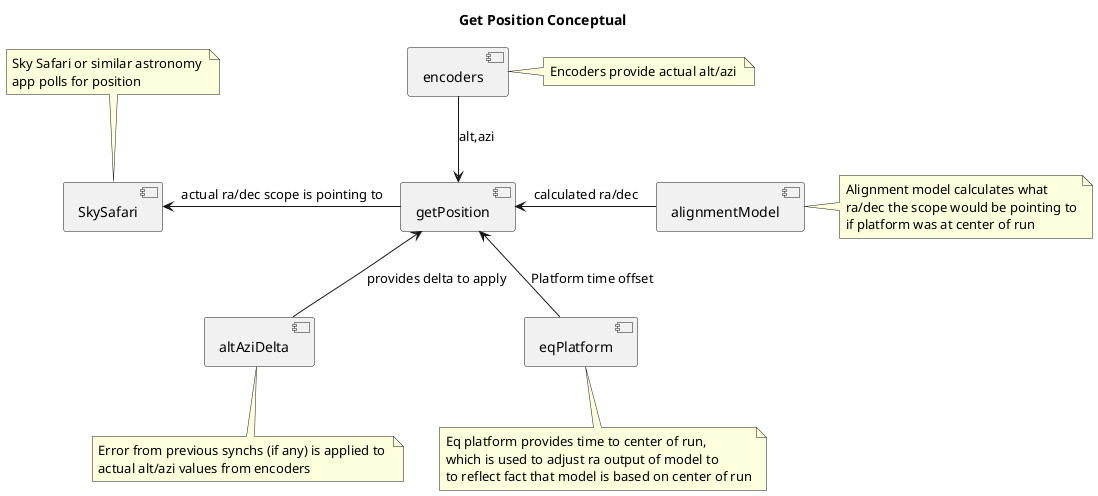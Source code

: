 @startuml GetPositionConceptual
title  Get Position Conceptual
component SkySafari
note top
Sky Safari or similar astronomy 
app polls for position
end note
component getPosition


component alignmentModel
note right 
Alignment model calculates what 
ra/dec the scope would be pointing to
if platform was at center of run
end note

component altAziDelta
note bottom 
Error from previous synchs (if any) is applied to 
actual alt/azi values from encoders
end note

component encoders
note right
Encoders provide actual alt/azi 
end note

component eqPlatform
note bottom
Eq platform provides time to center of run,
which is used to adjust ra output of model to
to reflect fact that model is based on center of run
end note

encoders-down->getPosition: alt,azi

getPosition-left->SkySafari: actual ra/dec scope is pointing to

alignmentModel-left->getPosition: calculated ra/dec
eqPlatform-up->getPosition: Platform time offset

altAziDelta-up->getPosition: provides delta to apply
@enduml